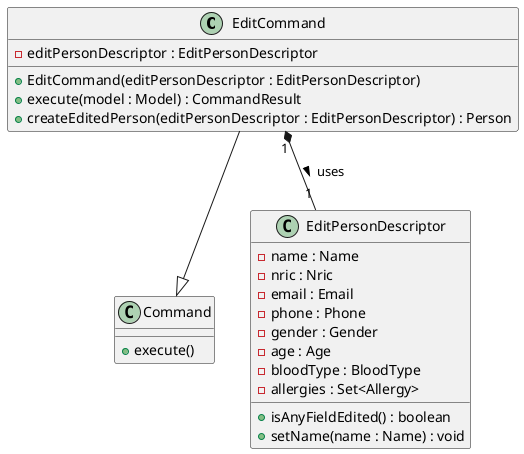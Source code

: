 @startuml
class EditCommand {
  -editPersonDescriptor : EditPersonDescriptor
  +EditCommand(editPersonDescriptor : EditPersonDescriptor)
  +execute(model : Model) : CommandResult
  +createEditedPerson(editPersonDescriptor : EditPersonDescriptor) : Person
}

class Command {
  +execute()
}

class EditPersonDescriptor {
  -name : Name
  -nric : Nric
  -email : Email
  -phone : Phone
  -gender : Gender
  -age : Age
  -bloodType : BloodType
  -allergies : Set<Allergy>
  +isAnyFieldEdited() : boolean
  +setName(name : Name) : void
  ' ... other setters and getters ...
}

EditCommand --|> Command
EditCommand "1" *-- "1" EditPersonDescriptor : uses >
@enduml